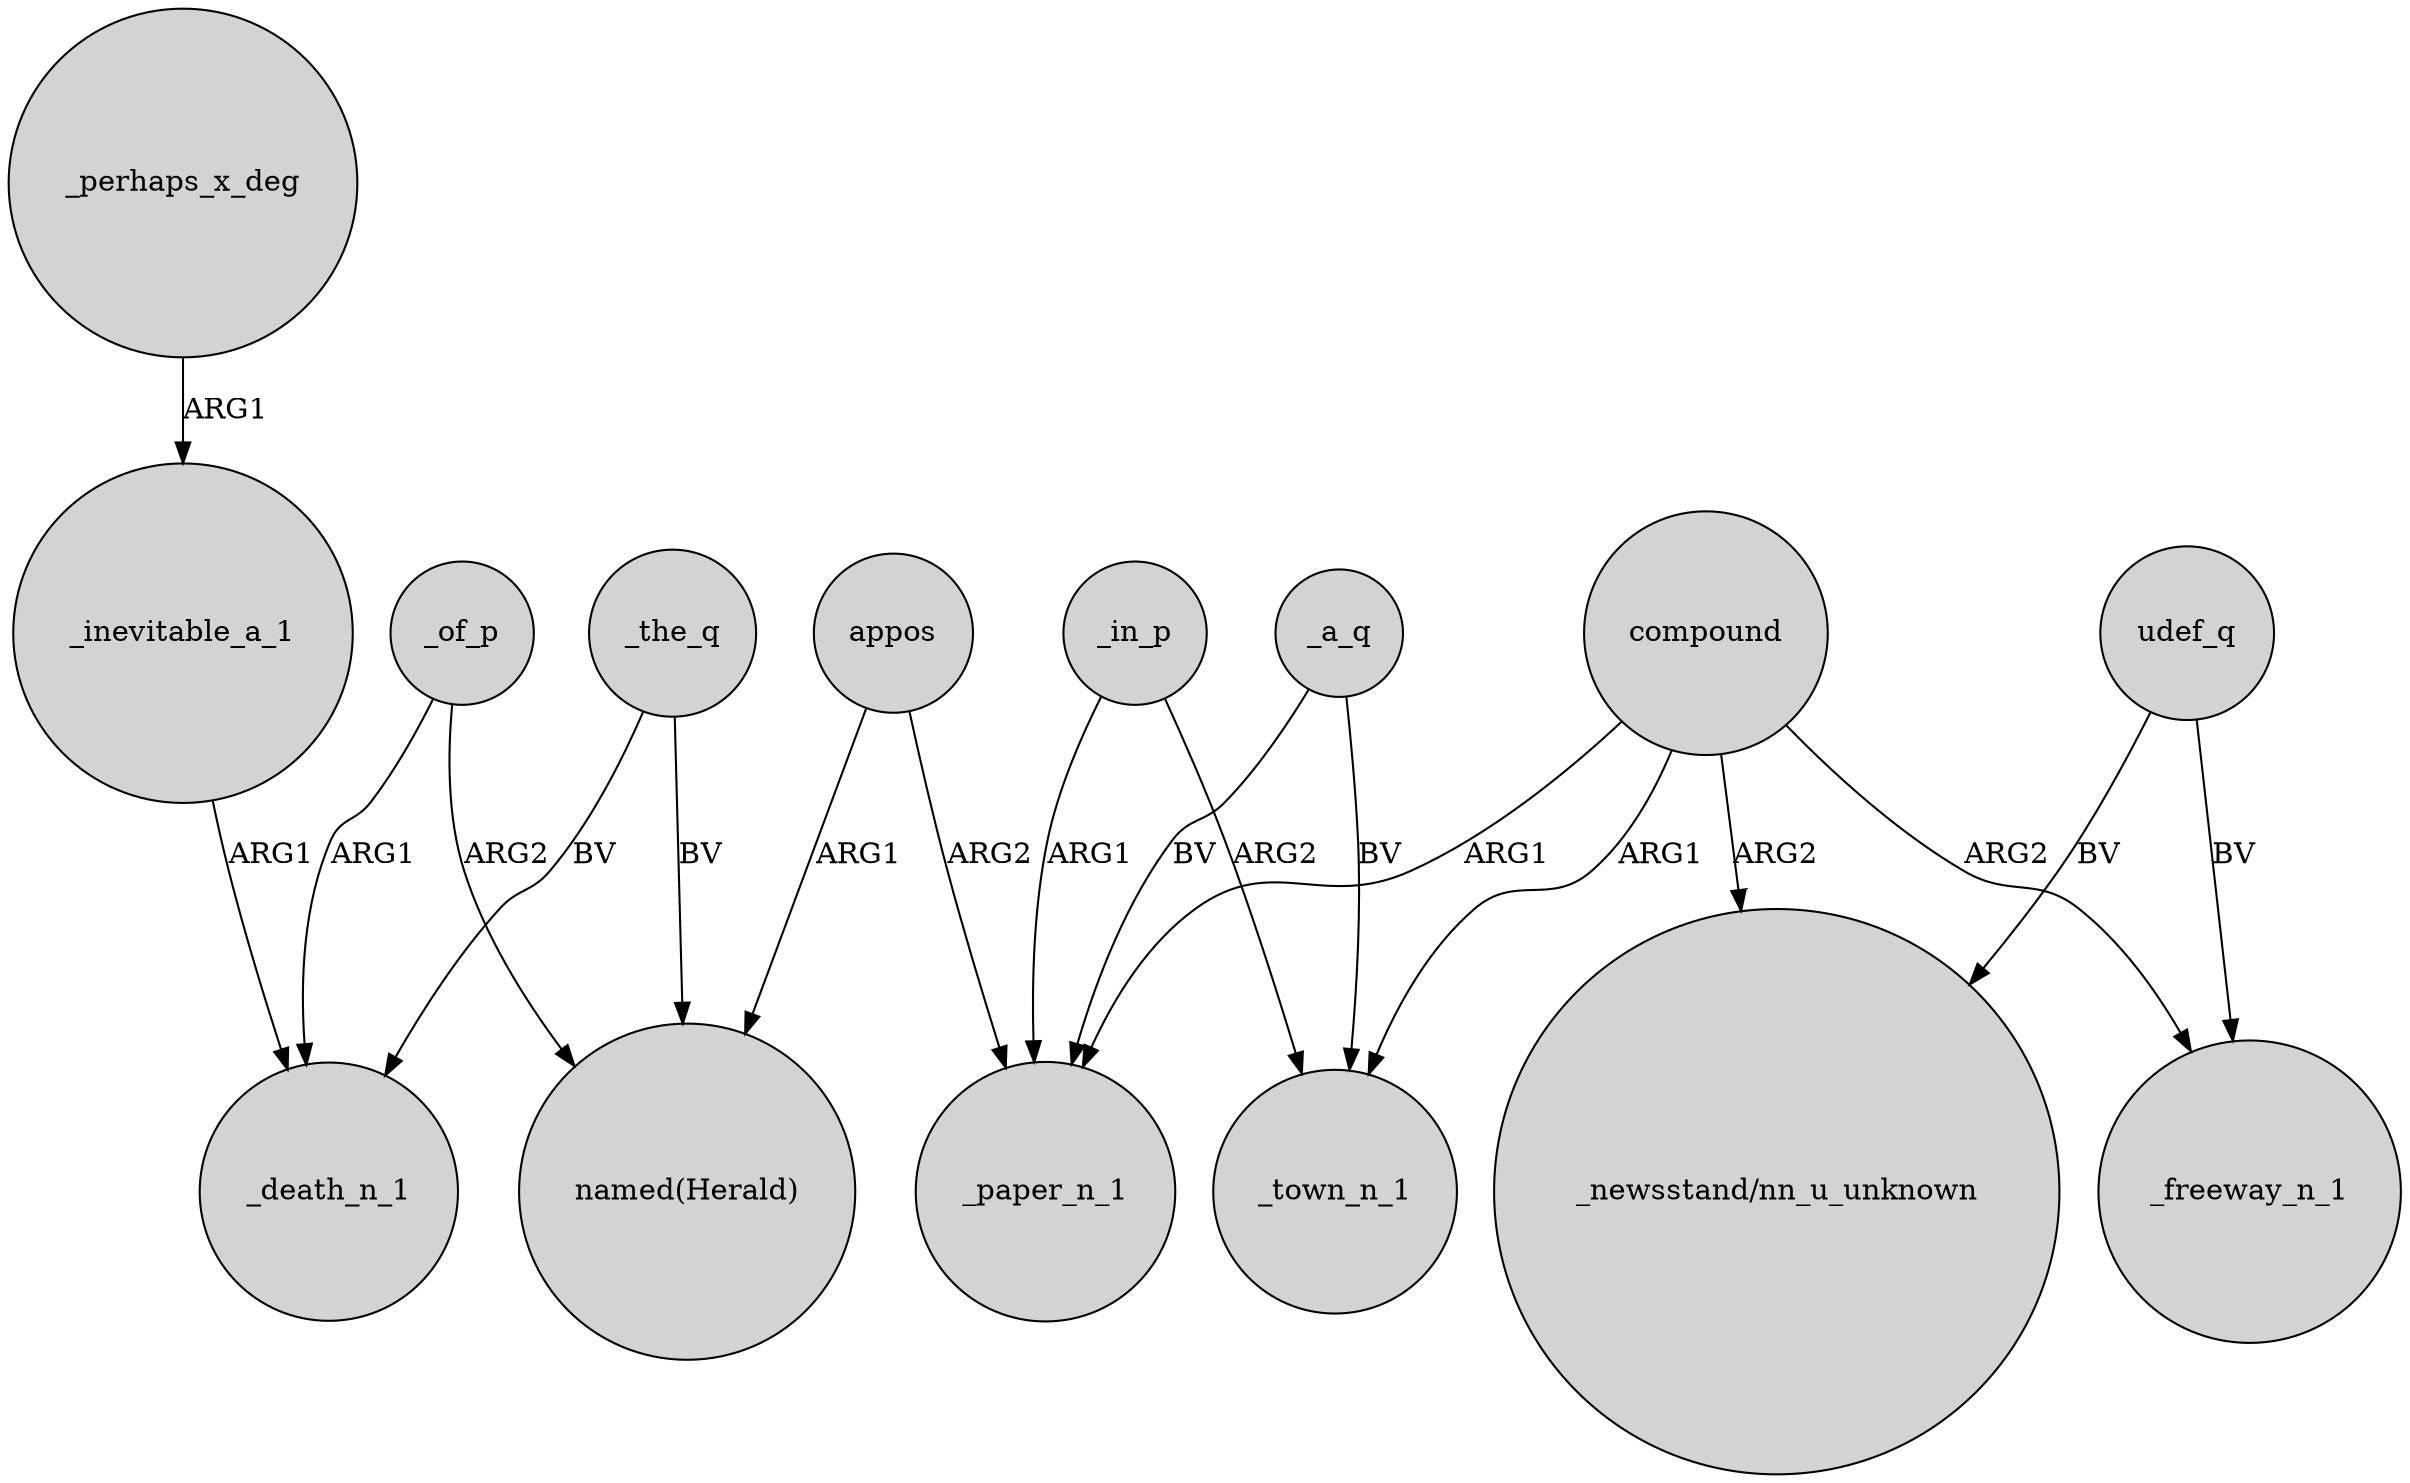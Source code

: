 digraph {
	node [shape=circle style=filled]
	_of_p -> _death_n_1 [label=ARG1]
	_in_p -> _paper_n_1 [label=ARG1]
	compound -> "_newsstand/nn_u_unknown" [label=ARG2]
	_the_q -> "named(Herald)" [label=BV]
	compound -> _freeway_n_1 [label=ARG2]
	_a_q -> _town_n_1 [label=BV]
	_inevitable_a_1 -> _death_n_1 [label=ARG1]
	appos -> "named(Herald)" [label=ARG1]
	compound -> _town_n_1 [label=ARG1]
	udef_q -> _freeway_n_1 [label=BV]
	_of_p -> "named(Herald)" [label=ARG2]
	_the_q -> _death_n_1 [label=BV]
	_in_p -> _town_n_1 [label=ARG2]
	_a_q -> _paper_n_1 [label=BV]
	appos -> _paper_n_1 [label=ARG2]
	_perhaps_x_deg -> _inevitable_a_1 [label=ARG1]
	udef_q -> "_newsstand/nn_u_unknown" [label=BV]
	compound -> _paper_n_1 [label=ARG1]
}
